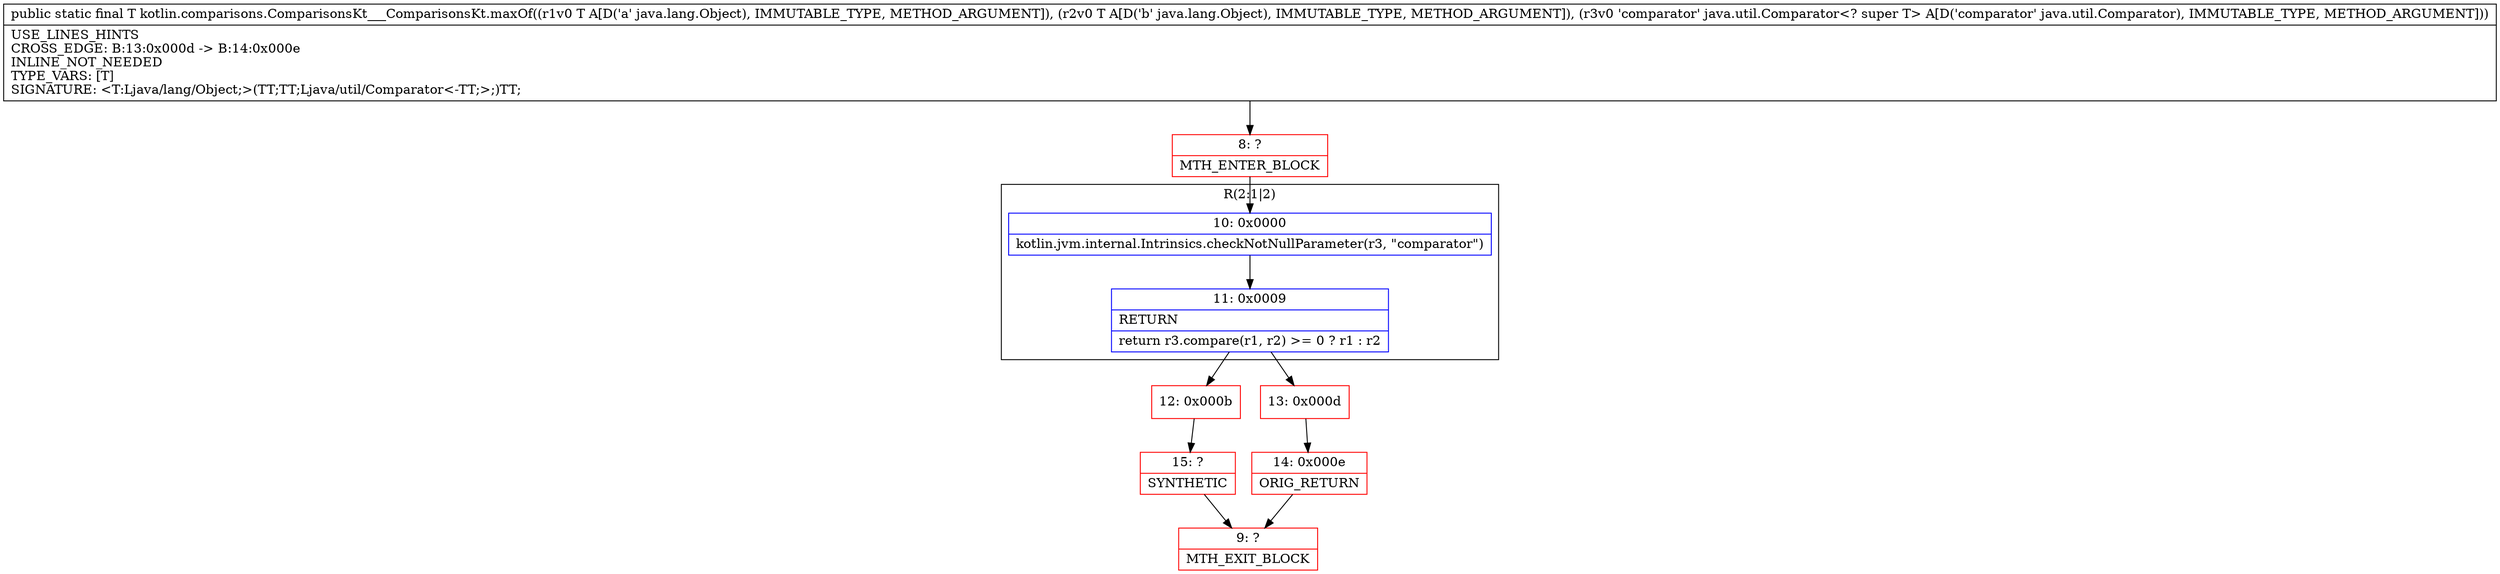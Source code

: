 digraph "CFG forkotlin.comparisons.ComparisonsKt___ComparisonsKt.maxOf(Ljava\/lang\/Object;Ljava\/lang\/Object;Ljava\/util\/Comparator;)Ljava\/lang\/Object;" {
subgraph cluster_Region_1526573311 {
label = "R(2:1|2)";
node [shape=record,color=blue];
Node_10 [shape=record,label="{10\:\ 0x0000|kotlin.jvm.internal.Intrinsics.checkNotNullParameter(r3, \"comparator\")\l}"];
Node_11 [shape=record,label="{11\:\ 0x0009|RETURN\l|return r3.compare(r1, r2) \>= 0 ? r1 : r2\l}"];
}
Node_8 [shape=record,color=red,label="{8\:\ ?|MTH_ENTER_BLOCK\l}"];
Node_12 [shape=record,color=red,label="{12\:\ 0x000b}"];
Node_15 [shape=record,color=red,label="{15\:\ ?|SYNTHETIC\l}"];
Node_9 [shape=record,color=red,label="{9\:\ ?|MTH_EXIT_BLOCK\l}"];
Node_13 [shape=record,color=red,label="{13\:\ 0x000d}"];
Node_14 [shape=record,color=red,label="{14\:\ 0x000e|ORIG_RETURN\l}"];
MethodNode[shape=record,label="{public static final T kotlin.comparisons.ComparisonsKt___ComparisonsKt.maxOf((r1v0 T A[D('a' java.lang.Object), IMMUTABLE_TYPE, METHOD_ARGUMENT]), (r2v0 T A[D('b' java.lang.Object), IMMUTABLE_TYPE, METHOD_ARGUMENT]), (r3v0 'comparator' java.util.Comparator\<? super T\> A[D('comparator' java.util.Comparator), IMMUTABLE_TYPE, METHOD_ARGUMENT]))  | USE_LINES_HINTS\lCROSS_EDGE: B:13:0x000d \-\> B:14:0x000e\lINLINE_NOT_NEEDED\lTYPE_VARS: [T]\lSIGNATURE: \<T:Ljava\/lang\/Object;\>(TT;TT;Ljava\/util\/Comparator\<\-TT;\>;)TT;\l}"];
MethodNode -> Node_8;Node_10 -> Node_11;
Node_11 -> Node_12;
Node_11 -> Node_13;
Node_8 -> Node_10;
Node_12 -> Node_15;
Node_15 -> Node_9;
Node_13 -> Node_14;
Node_14 -> Node_9;
}

